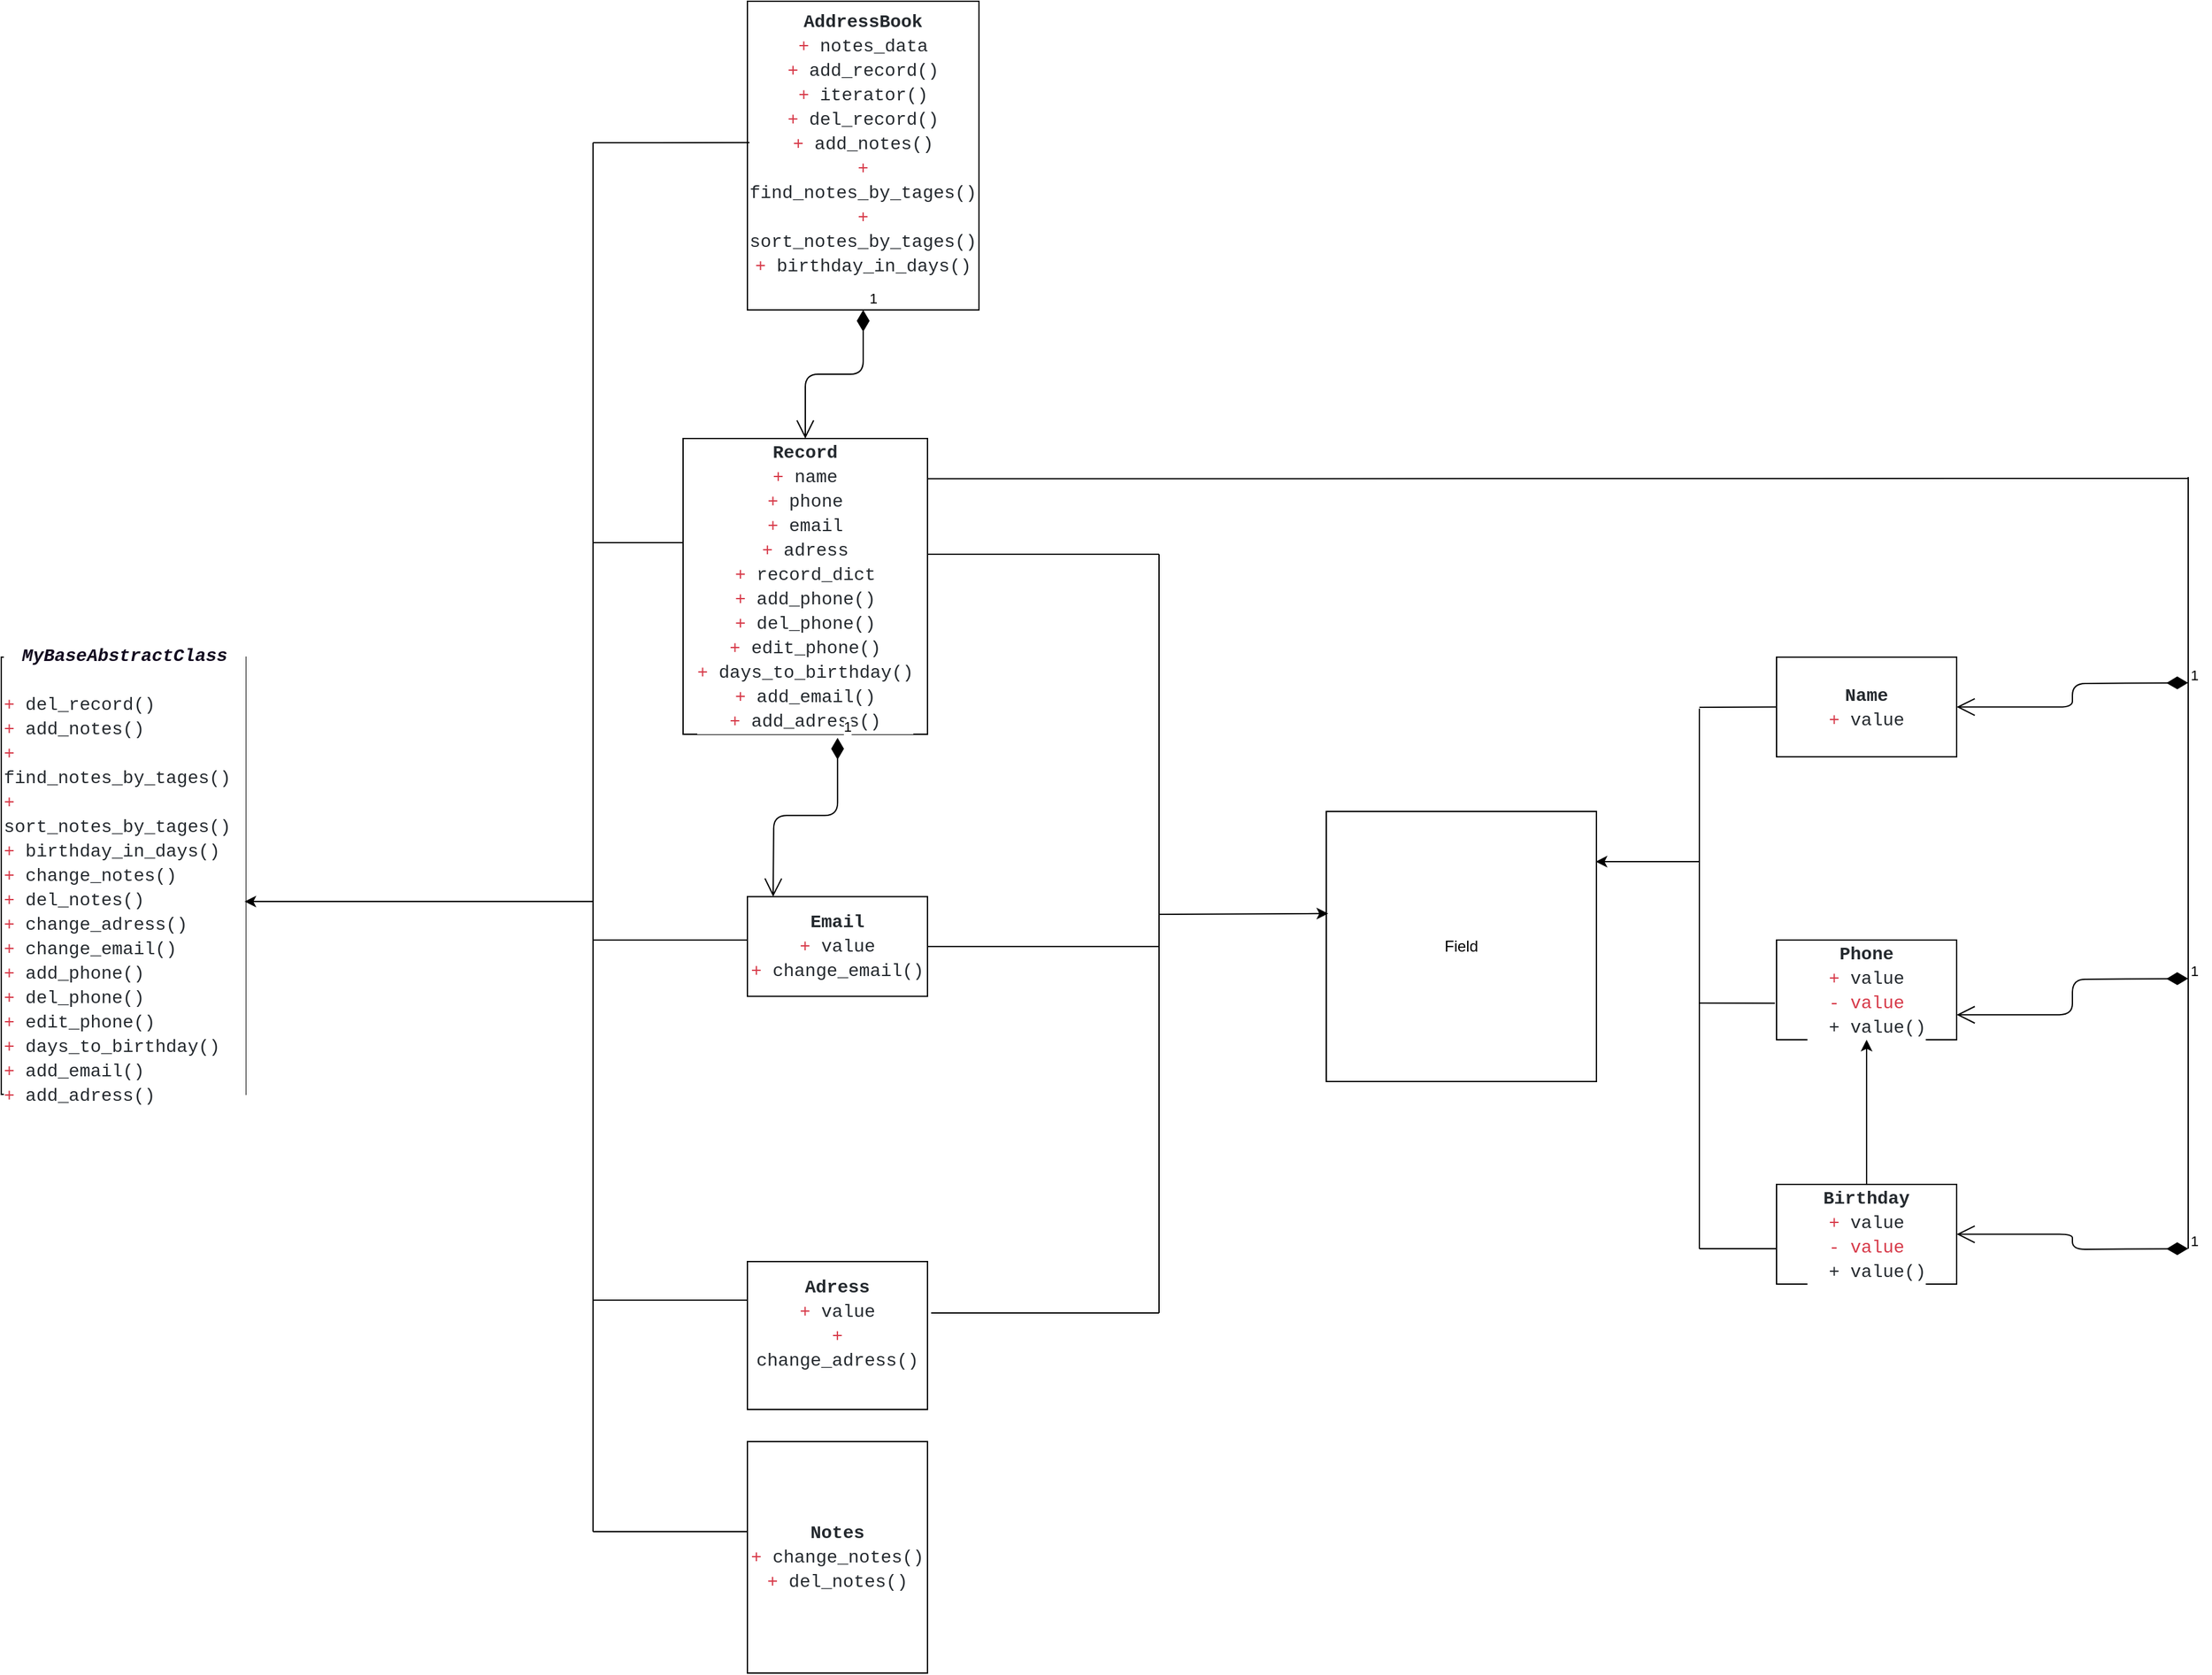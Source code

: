 <mxfile>
    <diagram id="1lhGcyRq1u4pv_l6bnN-" name="Page-1">
        <mxGraphModel dx="3200" dy="1716" grid="1" gridSize="10" guides="1" tooltips="1" connect="1" arrows="1" fold="1" page="1" pageScale="1" pageWidth="2339" pageHeight="3300" background="none" math="0" shadow="0">
            <root>
                <mxCell id="0"/>
                <mxCell id="1" parent="0"/>
                <mxCell id="26" value="&lt;div style=&quot;color: rgb(36 , 41 , 46) ; background-color: rgb(255 , 255 , 255) ; font-family: &amp;#34;consolas&amp;#34; , &amp;#34;courier new&amp;#34; , monospace ; font-size: 14px ; line-height: 19px&quot;&gt;&lt;div style=&quot;text-align: center&quot;&gt;&lt;i style=&quot;color: rgb(0 , 0 , 0)&quot;&gt;&lt;font color=&quot;#120a1f&quot;&gt;&lt;b&gt;MyBaseAbstractClass&lt;/b&gt;&lt;/font&gt;&lt;/i&gt;&lt;/div&gt;&lt;div&gt;&lt;br&gt;&lt;/div&gt;&lt;div&gt;&lt;span style=&quot;color: #d73a49&quot;&gt;+&lt;/span&gt; del_record()&lt;/div&gt;&lt;div&gt;&lt;span style=&quot;color: #d73a49&quot;&gt;+&lt;/span&gt; add_notes()&lt;/div&gt;&lt;div&gt;&lt;span style=&quot;color: #d73a49&quot;&gt;+&lt;/span&gt; find_notes_by_tages()&lt;/div&gt;&lt;div&gt;&lt;span style=&quot;color: #d73a49&quot;&gt;+&lt;/span&gt; sort_notes_by_tages()&lt;/div&gt;&lt;div&gt;&lt;span style=&quot;color: #d73a49&quot;&gt;+&lt;/span&gt; birthday_in_days()&lt;/div&gt;&lt;div&gt;&lt;span style=&quot;color: #d73a49&quot;&gt;+&lt;/span&gt; change_notes()&lt;/div&gt;&lt;div&gt;&lt;span style=&quot;color: #d73a49&quot;&gt;+&lt;/span&gt; del_notes()&lt;/div&gt;&lt;div&gt;&lt;span style=&quot;color: #d73a49&quot;&gt;+&lt;/span&gt; change_adress()&lt;/div&gt;&lt;div&gt;&lt;span style=&quot;color: #d73a49&quot;&gt;+&lt;/span&gt; change_email()&lt;/div&gt;&lt;div&gt;&lt;span style=&quot;color: #d73a49&quot;&gt;+&lt;/span&gt; add_phone()&lt;/div&gt;&lt;div&gt;&lt;span style=&quot;color: #d73a49&quot;&gt;+&lt;/span&gt; del_phone()&lt;/div&gt;&lt;div&gt;&lt;span style=&quot;color: #d73a49&quot;&gt;+&lt;/span&gt; edit_phone()&lt;/div&gt;&lt;div&gt;&lt;span style=&quot;color: #d73a49&quot;&gt;+&lt;/span&gt; days_to_birthday()&lt;/div&gt;&lt;div&gt;&lt;span style=&quot;color: #d73a49&quot;&gt;+&lt;/span&gt; add_email()&lt;/div&gt;&lt;div&gt;&lt;span style=&quot;color: #d73a49&quot;&gt;+&lt;/span&gt; add_adress()&lt;/div&gt;&lt;/div&gt;" style="rounded=0;whiteSpace=wrap;html=1;align=left;" vertex="1" parent="1">
                    <mxGeometry x="350" y="800" width="190" height="340" as="geometry"/>
                </mxCell>
                <mxCell id="27" value="&lt;div style=&quot;color: rgb(36, 41, 46); font-family: consolas, &amp;quot;courier new&amp;quot;, monospace; font-size: 14px; line-height: 19px;&quot;&gt;&lt;div&gt;&lt;b&gt;AddressBook&lt;/b&gt;&lt;/div&gt;&lt;div&gt;&lt;span style=&quot;color: #d73a49&quot;&gt;+&lt;/span&gt; notes_data&lt;/div&gt;&lt;div&gt;&lt;span style=&quot;color: #d73a49&quot;&gt;+&lt;/span&gt; add_record()&lt;/div&gt;&lt;div&gt;&lt;span style=&quot;color: #d73a49&quot;&gt;+&lt;/span&gt; iterator()&lt;/div&gt;&lt;div&gt;&lt;span style=&quot;color: #d73a49&quot;&gt;+&lt;/span&gt; del_record()&lt;/div&gt;&lt;div&gt;&lt;span style=&quot;color: #d73a49&quot;&gt;+&lt;/span&gt; add_notes()&lt;/div&gt;&lt;div&gt;&lt;span style=&quot;color: #d73a49&quot;&gt;+&lt;/span&gt; find_notes_by_tages()&lt;/div&gt;&lt;div&gt;&lt;span style=&quot;color: #d73a49&quot;&gt;+&lt;/span&gt; sort_notes_by_tages()&lt;/div&gt;&lt;div&gt;&lt;span style=&quot;color: #d73a49&quot;&gt;+&lt;/span&gt; birthday_in_days()&lt;/div&gt;&lt;br&gt;&lt;/div&gt;" style="rounded=0;whiteSpace=wrap;html=1;align=center;labelBorderColor=none;labelBackgroundColor=none;gradientColor=none;strokeColor=default;" vertex="1" parent="1">
                    <mxGeometry x="930" y="290" width="180" height="240" as="geometry"/>
                </mxCell>
                <mxCell id="30" value="&lt;div style=&quot;color: rgb(36 , 41 , 46) ; background-color: rgb(255 , 255 , 255) ; font-family: &amp;#34;consolas&amp;#34; , &amp;#34;courier new&amp;#34; , monospace ; font-size: 14px ; line-height: 19px&quot;&gt;&lt;div&gt;&lt;b&gt;Record&lt;/b&gt;&lt;/div&gt;&lt;div&gt;&lt;span style=&quot;color: #d73a49&quot;&gt;+&lt;/span&gt; name&lt;/div&gt;&lt;div&gt;&lt;span style=&quot;color: #d73a49&quot;&gt;+&lt;/span&gt; phone&lt;/div&gt;&lt;div&gt;&lt;span style=&quot;color: #d73a49&quot;&gt;+&lt;/span&gt; email&lt;/div&gt;&lt;div&gt;&lt;span style=&quot;color: #d73a49&quot;&gt;+&lt;/span&gt; adress&lt;/div&gt;&lt;div&gt;&lt;span style=&quot;color: #d73a49&quot;&gt;+&lt;/span&gt; record_dict&lt;/div&gt;&lt;div&gt;&lt;span style=&quot;color: #d73a49&quot;&gt;+&lt;/span&gt; add_phone()&lt;/div&gt;&lt;div&gt;&lt;span style=&quot;color: #d73a49&quot;&gt;+&lt;/span&gt; del_phone()&lt;/div&gt;&lt;div&gt;&lt;span style=&quot;color: #d73a49&quot;&gt;+&lt;/span&gt; edit_phone()&lt;/div&gt;&lt;div&gt;&lt;span style=&quot;color: #d73a49&quot;&gt;+&lt;/span&gt; days_to_birthday()&lt;/div&gt;&lt;div&gt;&lt;span style=&quot;color: #d73a49&quot;&gt;+&lt;/span&gt; add_email()&lt;/div&gt;&lt;div&gt;&lt;span style=&quot;color: #d73a49&quot;&gt;+&lt;/span&gt; add_adress()&lt;/div&gt;&lt;/div&gt;" style="rounded=0;whiteSpace=wrap;html=1;" vertex="1" parent="1">
                    <mxGeometry x="880" y="630" width="190" height="230" as="geometry"/>
                </mxCell>
                <mxCell id="31" value="&lt;div style=&quot;color: rgb(36 , 41 , 46) ; background-color: rgb(255 , 255 , 255) ; font-family: &amp;#34;consolas&amp;#34; , &amp;#34;courier new&amp;#34; , monospace ; font-size: 14px ; line-height: 19px&quot;&gt;&lt;div&gt;&lt;b&gt;Notes&lt;/b&gt;&lt;/div&gt;&lt;div&gt;&lt;span style=&quot;color: #d73a49&quot;&gt;+&lt;/span&gt; change_notes()&lt;/div&gt;&lt;div&gt;&lt;span style=&quot;color: #d73a49&quot;&gt;+&lt;/span&gt; del_notes()&lt;/div&gt;&lt;/div&gt;" style="rounded=0;whiteSpace=wrap;html=1;" vertex="1" parent="1">
                    <mxGeometry x="930" y="1410" width="140" height="180" as="geometry"/>
                </mxCell>
                <mxCell id="33" value="&lt;div style=&quot;color: rgb(36 , 41 , 46) ; background-color: rgb(255 , 255 , 255) ; font-family: &amp;#34;consolas&amp;#34; , &amp;#34;courier new&amp;#34; , monospace ; font-size: 14px ; line-height: 19px&quot;&gt;&lt;div&gt;&lt;b&gt;Email&lt;/b&gt;&lt;/div&gt;&lt;div&gt;&lt;span style=&quot;color: #d73a49&quot;&gt;+&lt;/span&gt; value&lt;/div&gt;&lt;div&gt;&lt;span style=&quot;color: #d73a49&quot;&gt;+&lt;/span&gt; change_email()&lt;/div&gt;&lt;/div&gt;" style="rounded=0;whiteSpace=wrap;html=1;" vertex="1" parent="1">
                    <mxGeometry x="930" y="986.25" width="140" height="77.5" as="geometry"/>
                </mxCell>
                <mxCell id="35" value="&lt;div style=&quot;color: rgb(36 , 41 , 46) ; background-color: rgb(255 , 255 , 255) ; font-family: &amp;#34;consolas&amp;#34; , &amp;#34;courier new&amp;#34; , monospace ; font-size: 14px ; line-height: 19px&quot;&gt;&lt;div&gt;&lt;b&gt;Adress&lt;/b&gt;&lt;/div&gt;&lt;div&gt;&lt;span style=&quot;color: #d73a49&quot;&gt;+&lt;/span&gt; value&lt;/div&gt;&lt;div&gt;&lt;span style=&quot;color: #d73a49&quot;&gt;+&lt;/span&gt; change_adress()&lt;/div&gt;&lt;br&gt;&lt;/div&gt;" style="rounded=0;whiteSpace=wrap;html=1;" vertex="1" parent="1">
                    <mxGeometry x="930" y="1270" width="140" height="115" as="geometry"/>
                </mxCell>
                <mxCell id="59" value="" style="endArrow=none;html=1;" edge="1" parent="1">
                    <mxGeometry width="50" height="50" relative="1" as="geometry">
                        <mxPoint x="810" y="1480" as="sourcePoint"/>
                        <mxPoint x="810" y="400" as="targetPoint"/>
                        <Array as="points"/>
                    </mxGeometry>
                </mxCell>
                <mxCell id="60" value="" style="endArrow=none;html=1;exitX=0.009;exitY=0.458;exitDx=0;exitDy=0;exitPerimeter=0;" edge="1" parent="1" source="27">
                    <mxGeometry width="50" height="50" relative="1" as="geometry">
                        <mxPoint x="1060" y="450" as="sourcePoint"/>
                        <mxPoint x="810" y="400" as="targetPoint"/>
                    </mxGeometry>
                </mxCell>
                <mxCell id="62" value="" style="endArrow=none;html=1;" edge="1" parent="1">
                    <mxGeometry width="50" height="50" relative="1" as="geometry">
                        <mxPoint x="930" y="1300" as="sourcePoint"/>
                        <mxPoint x="810" y="1300" as="targetPoint"/>
                    </mxGeometry>
                </mxCell>
                <mxCell id="63" value="" style="endArrow=none;html=1;" edge="1" parent="1">
                    <mxGeometry width="50" height="50" relative="1" as="geometry">
                        <mxPoint x="930" y="1020" as="sourcePoint"/>
                        <mxPoint x="810" y="1020" as="targetPoint"/>
                    </mxGeometry>
                </mxCell>
                <mxCell id="65" value="" style="endArrow=classic;html=1;entryX=0.995;entryY=0.559;entryDx=0;entryDy=0;entryPerimeter=0;" edge="1" parent="1" target="26">
                    <mxGeometry width="50" height="50" relative="1" as="geometry">
                        <mxPoint x="810" y="990" as="sourcePoint"/>
                        <mxPoint x="1110" y="680" as="targetPoint"/>
                    </mxGeometry>
                </mxCell>
                <mxCell id="66" value="" style="endArrow=none;html=1;" edge="1" parent="1">
                    <mxGeometry width="50" height="50" relative="1" as="geometry">
                        <mxPoint x="810" y="711" as="sourcePoint"/>
                        <mxPoint x="880" y="711" as="targetPoint"/>
                    </mxGeometry>
                </mxCell>
                <mxCell id="67" value="Field" style="whiteSpace=wrap;html=1;aspect=fixed;" vertex="1" parent="1">
                    <mxGeometry x="1380" y="920" width="210" height="210" as="geometry"/>
                </mxCell>
                <mxCell id="68" value="" style="endArrow=none;html=1;" edge="1" parent="1">
                    <mxGeometry width="50" height="50" relative="1" as="geometry">
                        <mxPoint x="1250" y="1310" as="sourcePoint"/>
                        <mxPoint x="1250" y="720" as="targetPoint"/>
                    </mxGeometry>
                </mxCell>
                <mxCell id="69" value="" style="endArrow=none;html=1;" edge="1" parent="1">
                    <mxGeometry width="50" height="50" relative="1" as="geometry">
                        <mxPoint x="930" y="1480" as="sourcePoint"/>
                        <mxPoint x="810" y="1480" as="targetPoint"/>
                    </mxGeometry>
                </mxCell>
                <mxCell id="70" value="" style="endArrow=none;html=1;exitX=1.02;exitY=0.348;exitDx=0;exitDy=0;exitPerimeter=0;" edge="1" parent="1" source="35">
                    <mxGeometry width="50" height="50" relative="1" as="geometry">
                        <mxPoint x="1130" y="1160" as="sourcePoint"/>
                        <mxPoint x="1250" y="1310" as="targetPoint"/>
                    </mxGeometry>
                </mxCell>
                <mxCell id="71" value="" style="endArrow=none;html=1;" edge="1" parent="1">
                    <mxGeometry width="50" height="50" relative="1" as="geometry">
                        <mxPoint x="1070" y="720" as="sourcePoint"/>
                        <mxPoint x="1250" y="720" as="targetPoint"/>
                    </mxGeometry>
                </mxCell>
                <mxCell id="72" value="" style="endArrow=none;html=1;exitX=1;exitY=0.5;exitDx=0;exitDy=0;" edge="1" parent="1" source="33">
                    <mxGeometry width="50" height="50" relative="1" as="geometry">
                        <mxPoint x="1090" y="1020" as="sourcePoint"/>
                        <mxPoint x="1250" y="1025" as="targetPoint"/>
                    </mxGeometry>
                </mxCell>
                <mxCell id="73" value="" style="endArrow=classic;html=1;entryX=0.007;entryY=0.378;entryDx=0;entryDy=0;entryPerimeter=0;" edge="1" parent="1" target="67">
                    <mxGeometry width="50" height="50" relative="1" as="geometry">
                        <mxPoint x="1250" y="1000" as="sourcePoint"/>
                        <mxPoint x="1381" y="1003" as="targetPoint"/>
                    </mxGeometry>
                </mxCell>
                <mxCell id="77" value="&lt;div style=&quot;color: rgb(36 , 41 , 46) ; background-color: rgb(255 , 255 , 255) ; font-family: &amp;#34;consolas&amp;#34; , &amp;#34;courier new&amp;#34; , monospace ; font-size: 14px ; line-height: 19px&quot;&gt;&lt;div&gt;&lt;b&gt;Name&lt;/b&gt;&lt;/div&gt;&lt;div&gt;&lt;span style=&quot;color: #d73a49&quot;&gt;+&lt;/span&gt; value&lt;/div&gt;&lt;/div&gt;" style="rounded=0;whiteSpace=wrap;html=1;" vertex="1" parent="1">
                    <mxGeometry x="1730" y="800" width="140" height="77.5" as="geometry"/>
                </mxCell>
                <mxCell id="78" value="&lt;div style=&quot;background-color: rgb(255 , 255 , 255) ; font-family: &amp;#34;consolas&amp;#34; , &amp;#34;courier new&amp;#34; , monospace ; font-size: 14px ; line-height: 19px&quot;&gt;&lt;div style=&quot;color: rgb(36 , 41 , 46)&quot;&gt;&lt;b&gt;Phone&lt;/b&gt;&lt;/div&gt;&lt;div style=&quot;color: rgb(36 , 41 , 46)&quot;&gt;&lt;span style=&quot;color: #d73a49&quot;&gt;+&lt;/span&gt; value&lt;/div&gt;&lt;div&gt;&lt;font color=&quot;#d73a49&quot;&gt;- value&lt;/font&gt;&lt;/div&gt;&lt;div&gt;&lt;font color=&quot;#24292e&quot;&gt;&amp;nbsp; + value()&lt;/font&gt;&lt;/div&gt;&lt;/div&gt;" style="rounded=0;whiteSpace=wrap;html=1;align=center;" vertex="1" parent="1">
                    <mxGeometry x="1730" y="1020" width="140" height="77.5" as="geometry"/>
                </mxCell>
                <mxCell id="100" value="" style="edgeStyle=none;html=1;fontColor=#000000;" edge="1" parent="1" source="80" target="78">
                    <mxGeometry relative="1" as="geometry"/>
                </mxCell>
                <mxCell id="80" value="&lt;div style=&quot;background-color: rgb(255 , 255 , 255) ; font-family: &amp;#34;consolas&amp;#34; , &amp;#34;courier new&amp;#34; , monospace ; font-size: 14px ; line-height: 19px&quot;&gt;&lt;div style=&quot;color: rgb(36 , 41 , 46)&quot;&gt;&lt;b&gt;Birthday&lt;/b&gt;&lt;/div&gt;&lt;div style=&quot;color: rgb(36 , 41 , 46)&quot;&gt;&lt;span style=&quot;color: #d73a49&quot;&gt;+&lt;/span&gt; value&lt;/div&gt;&lt;div&gt;&lt;font color=&quot;#d73a49&quot;&gt;- value&lt;/font&gt;&lt;/div&gt;&lt;div&gt;&lt;font color=&quot;#24292e&quot;&gt;&amp;nbsp; + value()&lt;/font&gt;&lt;/div&gt;&lt;/div&gt;" style="rounded=0;whiteSpace=wrap;html=1;align=center;" vertex="1" parent="1">
                    <mxGeometry x="1730" y="1210" width="140" height="77.5" as="geometry"/>
                </mxCell>
                <mxCell id="81" value="" style="endArrow=none;html=1;fontColor=#000000;" edge="1" parent="1">
                    <mxGeometry width="50" height="50" relative="1" as="geometry">
                        <mxPoint x="1670" y="1260" as="sourcePoint"/>
                        <mxPoint x="1670" y="840" as="targetPoint"/>
                    </mxGeometry>
                </mxCell>
                <mxCell id="82" value="" style="endArrow=none;html=1;fontColor=#000000;" edge="1" parent="1">
                    <mxGeometry width="50" height="50" relative="1" as="geometry">
                        <mxPoint x="1670" y="1260" as="sourcePoint"/>
                        <mxPoint x="1730" y="1260" as="targetPoint"/>
                    </mxGeometry>
                </mxCell>
                <mxCell id="83" value="" style="endArrow=none;html=1;fontColor=#000000;entryX=0;entryY=0.5;entryDx=0;entryDy=0;" edge="1" parent="1" target="77">
                    <mxGeometry width="50" height="50" relative="1" as="geometry">
                        <mxPoint x="1670" y="839" as="sourcePoint"/>
                        <mxPoint x="1760" y="630" as="targetPoint"/>
                    </mxGeometry>
                </mxCell>
                <mxCell id="84" value="" style="endArrow=classic;html=1;fontColor=#000000;entryX=0.997;entryY=0.186;entryDx=0;entryDy=0;entryPerimeter=0;" edge="1" parent="1" target="67">
                    <mxGeometry width="50" height="50" relative="1" as="geometry">
                        <mxPoint x="1670" y="959" as="sourcePoint"/>
                        <mxPoint x="1760" y="910" as="targetPoint"/>
                    </mxGeometry>
                </mxCell>
                <mxCell id="85" value="" style="endArrow=none;html=1;fontColor=#000000;entryX=-0.009;entryY=0.634;entryDx=0;entryDy=0;entryPerimeter=0;" edge="1" parent="1" target="78">
                    <mxGeometry width="50" height="50" relative="1" as="geometry">
                        <mxPoint x="1670" y="1069" as="sourcePoint"/>
                        <mxPoint x="1760" y="1200" as="targetPoint"/>
                    </mxGeometry>
                </mxCell>
                <mxCell id="87" value="" style="endArrow=none;html=1;fontColor=#000000;exitX=1.002;exitY=0.136;exitDx=0;exitDy=0;exitPerimeter=0;" edge="1" parent="1" source="30">
                    <mxGeometry width="50" height="50" relative="1" as="geometry">
                        <mxPoint x="1650" y="900" as="sourcePoint"/>
                        <mxPoint x="2050" y="661" as="targetPoint"/>
                    </mxGeometry>
                </mxCell>
                <mxCell id="89" value="" style="endArrow=none;html=1;fontColor=#000000;" edge="1" parent="1">
                    <mxGeometry width="50" height="50" relative="1" as="geometry">
                        <mxPoint x="2050" y="1260" as="sourcePoint"/>
                        <mxPoint x="2050" y="660" as="targetPoint"/>
                    </mxGeometry>
                </mxCell>
                <mxCell id="94" value="1" style="endArrow=open;html=1;endSize=12;startArrow=diamondThin;startSize=14;startFill=1;edgeStyle=orthogonalEdgeStyle;align=left;verticalAlign=bottom;fontColor=#000000;" edge="1" parent="1" source="27" target="30">
                    <mxGeometry x="-1" y="3" relative="1" as="geometry">
                        <mxPoint x="860" y="880" as="sourcePoint"/>
                        <mxPoint x="1020" y="880" as="targetPoint"/>
                    </mxGeometry>
                </mxCell>
                <mxCell id="95" value="1" style="endArrow=open;html=1;endSize=12;startArrow=diamondThin;startSize=14;startFill=1;edgeStyle=orthogonalEdgeStyle;align=left;verticalAlign=bottom;fontColor=#000000;exitX=0.632;exitY=1.012;exitDx=0;exitDy=0;exitPerimeter=0;" edge="1" parent="1" source="30">
                    <mxGeometry x="-1" y="3" relative="1" as="geometry">
                        <mxPoint x="995" y="886.25" as="sourcePoint"/>
                        <mxPoint x="950" y="986.25" as="targetPoint"/>
                    </mxGeometry>
                </mxCell>
                <mxCell id="97" value="1" style="endArrow=open;html=1;endSize=12;startArrow=diamondThin;startSize=14;startFill=1;edgeStyle=orthogonalEdgeStyle;align=left;verticalAlign=bottom;fontColor=#000000;entryX=1;entryY=0.75;entryDx=0;entryDy=0;" edge="1" parent="1" target="78">
                    <mxGeometry x="-1" y="3" relative="1" as="geometry">
                        <mxPoint x="2050" y="1050" as="sourcePoint"/>
                        <mxPoint x="1910" y="1120" as="targetPoint"/>
                    </mxGeometry>
                </mxCell>
                <mxCell id="98" value="1" style="endArrow=open;html=1;endSize=12;startArrow=diamondThin;startSize=14;startFill=1;edgeStyle=orthogonalEdgeStyle;align=left;verticalAlign=bottom;fontColor=#000000;entryX=1;entryY=0.5;entryDx=0;entryDy=0;" edge="1" parent="1" target="77">
                    <mxGeometry x="-1" y="3" relative="1" as="geometry">
                        <mxPoint x="2050" y="820" as="sourcePoint"/>
                        <mxPoint x="1480" y="880" as="targetPoint"/>
                    </mxGeometry>
                </mxCell>
                <mxCell id="99" value="1" style="endArrow=open;html=1;endSize=12;startArrow=diamondThin;startSize=14;startFill=1;edgeStyle=orthogonalEdgeStyle;align=left;verticalAlign=bottom;fontColor=#000000;entryX=1;entryY=0.5;entryDx=0;entryDy=0;" edge="1" parent="1" target="80">
                    <mxGeometry x="-1" y="3" relative="1" as="geometry">
                        <mxPoint x="2050" y="1260" as="sourcePoint"/>
                        <mxPoint x="1810" y="1190" as="targetPoint"/>
                    </mxGeometry>
                </mxCell>
            </root>
        </mxGraphModel>
    </diagram>
</mxfile>